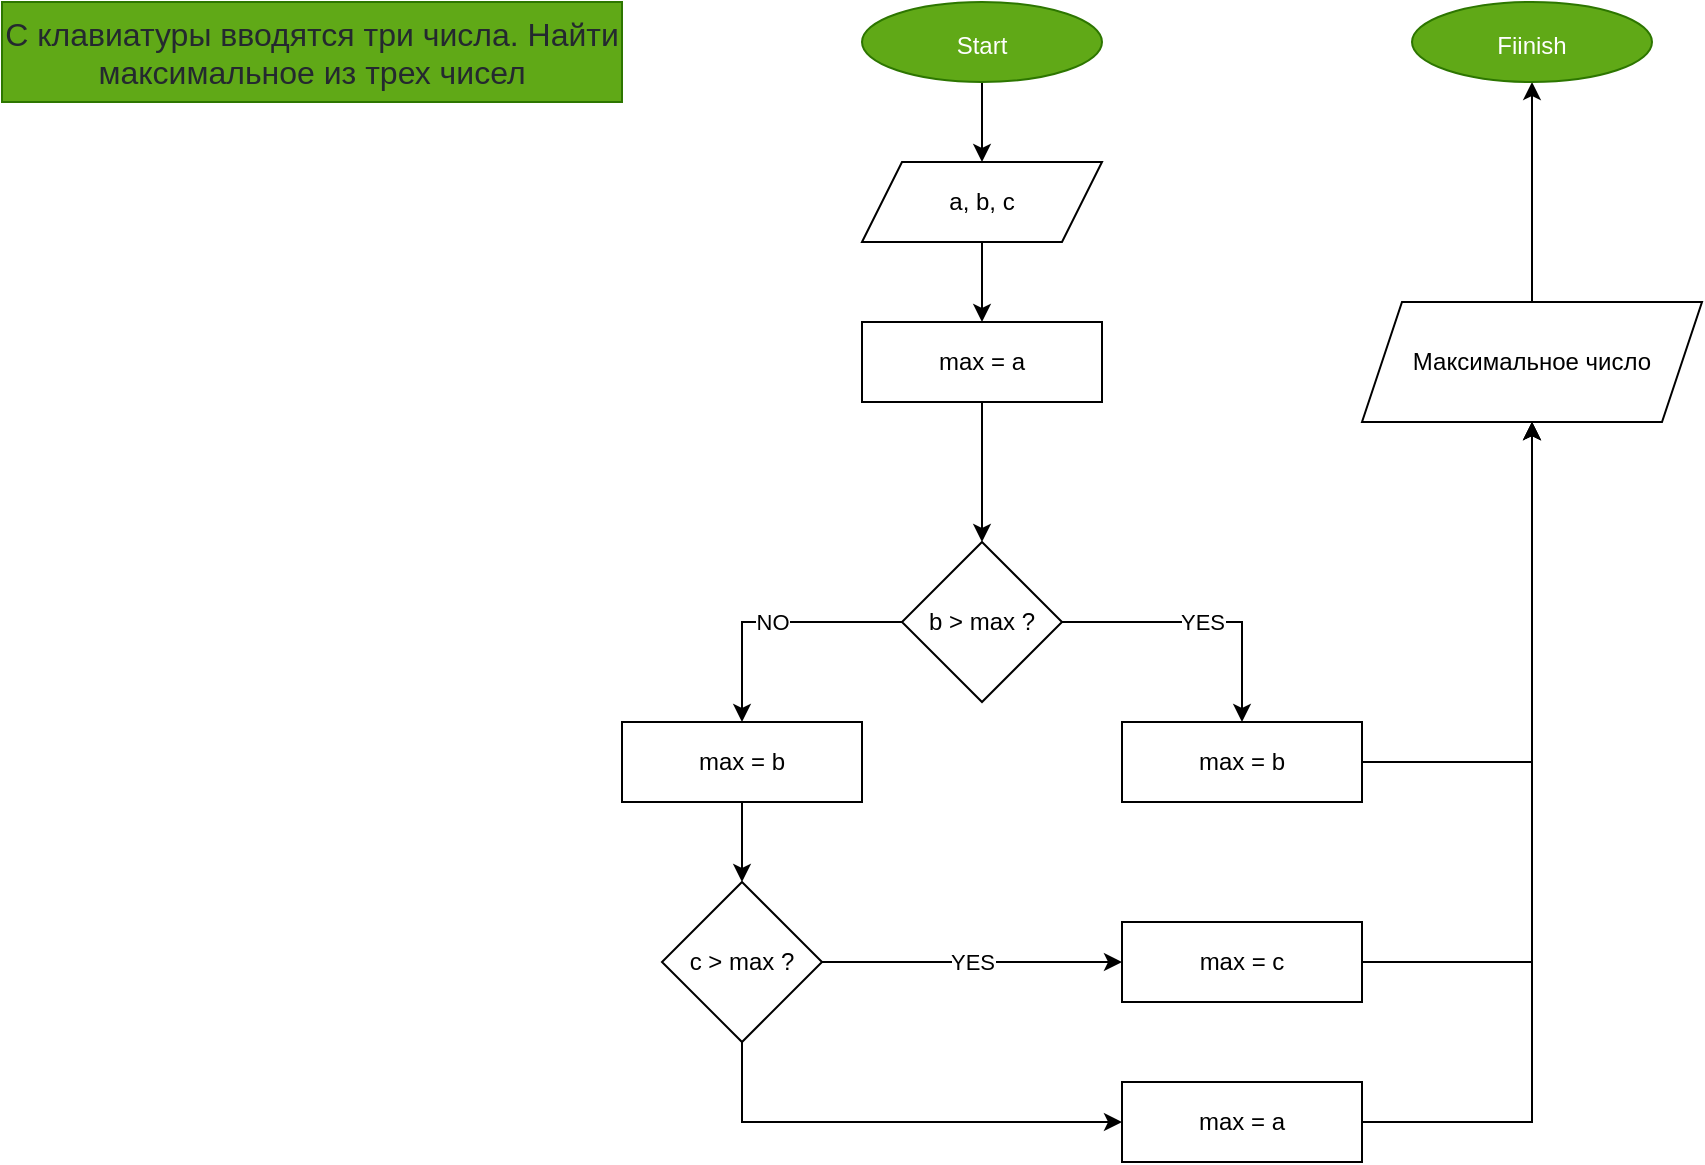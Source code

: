 <mxfile>
    <diagram id="SxXUpXRlYN5-KcT3g5du" name="Страница 1">
        <mxGraphModel dx="565" dy="456" grid="1" gridSize="10" guides="1" tooltips="1" connect="1" arrows="1" fold="1" page="1" pageScale="1" pageWidth="1169" pageHeight="827" math="0" shadow="0">
            <root>
                <mxCell id="0"/>
                <mxCell id="1" parent="0"/>
                <mxCell id="-rd39wIDKPFp7EG9uq2Z-1" value="&lt;b id=&quot;docs-internal-guid-a1e91b18-7fff-61ed-d524-0f7aa7bee807&quot; style=&quot;font-weight:normal;&quot;&gt;&lt;span style=&quot;font-size: 12pt; font-family: Arial; color: rgb(36, 41, 47); background-color: transparent; font-weight: 400; font-style: normal; font-variant: normal; text-decoration: none; vertical-align: baseline;&quot;&gt;С клавиатуры вводятся три числа. Найти максимальное из трех чисел&lt;/span&gt;&lt;/b&gt;" style="text;whiteSpace=wrap;html=1;align=center;fillColor=#60a917;fontColor=#ffffff;strokeColor=#2D7600;" parent="1" vertex="1">
                    <mxGeometry width="310" height="50" as="geometry"/>
                </mxCell>
                <mxCell id="-rd39wIDKPFp7EG9uq2Z-4" style="edgeStyle=orthogonalEdgeStyle;rounded=0;orthogonalLoop=1;jettySize=auto;html=1;exitX=0.5;exitY=1;exitDx=0;exitDy=0;entryX=0.5;entryY=0;entryDx=0;entryDy=0;" parent="1" source="-rd39wIDKPFp7EG9uq2Z-5" target="-rd39wIDKPFp7EG9uq2Z-7" edge="1">
                    <mxGeometry relative="1" as="geometry"/>
                </mxCell>
                <mxCell id="-rd39wIDKPFp7EG9uq2Z-5" value="&lt;font style=&quot;font-size: 12px;&quot;&gt;Start&lt;/font&gt;" style="ellipse;whiteSpace=wrap;html=1;fontSize=16;fillColor=#60a917;strokeColor=#2D7600;fontColor=#ffffff;" parent="1" vertex="1">
                    <mxGeometry x="430" width="120" height="40" as="geometry"/>
                </mxCell>
                <mxCell id="-rd39wIDKPFp7EG9uq2Z-19" style="edgeStyle=orthogonalEdgeStyle;rounded=0;orthogonalLoop=1;jettySize=auto;html=1;exitX=0.5;exitY=1;exitDx=0;exitDy=0;entryX=0.5;entryY=0;entryDx=0;entryDy=0;" parent="1" source="-rd39wIDKPFp7EG9uq2Z-7" target="-rd39wIDKPFp7EG9uq2Z-18" edge="1">
                    <mxGeometry relative="1" as="geometry"/>
                </mxCell>
                <mxCell id="-rd39wIDKPFp7EG9uq2Z-7" value="a, b, c" style="shape=parallelogram;perimeter=parallelogramPerimeter;whiteSpace=wrap;html=1;fixedSize=1;" parent="1" vertex="1">
                    <mxGeometry x="430" y="80" width="120" height="40" as="geometry"/>
                </mxCell>
                <mxCell id="-rd39wIDKPFp7EG9uq2Z-8" value="NO" style="edgeStyle=orthogonalEdgeStyle;rounded=0;orthogonalLoop=1;jettySize=auto;html=1;exitX=0;exitY=0.5;exitDx=0;exitDy=0;entryX=0.5;entryY=0;entryDx=0;entryDy=0;" parent="1" source="-rd39wIDKPFp7EG9uq2Z-10" target="-rd39wIDKPFp7EG9uq2Z-14" edge="1">
                    <mxGeometry relative="1" as="geometry"/>
                </mxCell>
                <mxCell id="-rd39wIDKPFp7EG9uq2Z-9" value="YES" style="edgeStyle=orthogonalEdgeStyle;rounded=0;orthogonalLoop=1;jettySize=auto;html=1;exitX=1;exitY=0.5;exitDx=0;exitDy=0;entryX=0.5;entryY=0;entryDx=0;entryDy=0;" parent="1" source="-rd39wIDKPFp7EG9uq2Z-10" target="-rd39wIDKPFp7EG9uq2Z-12" edge="1">
                    <mxGeometry relative="1" as="geometry"/>
                </mxCell>
                <mxCell id="-rd39wIDKPFp7EG9uq2Z-10" value="b &amp;gt; max ?" style="rhombus;whiteSpace=wrap;html=1;" parent="1" vertex="1">
                    <mxGeometry x="450" y="270" width="80" height="80" as="geometry"/>
                </mxCell>
                <mxCell id="-rd39wIDKPFp7EG9uq2Z-25" style="edgeStyle=orthogonalEdgeStyle;rounded=0;orthogonalLoop=1;jettySize=auto;html=1;exitX=1;exitY=0.5;exitDx=0;exitDy=0;entryX=0.5;entryY=1;entryDx=0;entryDy=0;" parent="1" source="-rd39wIDKPFp7EG9uq2Z-12" target="-rd39wIDKPFp7EG9uq2Z-16" edge="1">
                    <mxGeometry relative="1" as="geometry"/>
                </mxCell>
                <mxCell id="-rd39wIDKPFp7EG9uq2Z-12" value="max = b" style="rounded=0;whiteSpace=wrap;html=1;" parent="1" vertex="1">
                    <mxGeometry x="560" y="360" width="120" height="40" as="geometry"/>
                </mxCell>
                <mxCell id="-rd39wIDKPFp7EG9uq2Z-22" style="edgeStyle=orthogonalEdgeStyle;rounded=0;orthogonalLoop=1;jettySize=auto;html=1;exitX=0.5;exitY=1;exitDx=0;exitDy=0;entryX=0.5;entryY=0;entryDx=0;entryDy=0;" parent="1" source="-rd39wIDKPFp7EG9uq2Z-14" target="-rd39wIDKPFp7EG9uq2Z-21" edge="1">
                    <mxGeometry relative="1" as="geometry"/>
                </mxCell>
                <mxCell id="-rd39wIDKPFp7EG9uq2Z-14" value="max = b" style="rounded=0;whiteSpace=wrap;html=1;" parent="1" vertex="1">
                    <mxGeometry x="310" y="360" width="120" height="40" as="geometry"/>
                </mxCell>
                <mxCell id="-rd39wIDKPFp7EG9uq2Z-15" style="edgeStyle=orthogonalEdgeStyle;rounded=0;orthogonalLoop=1;jettySize=auto;html=1;exitX=0.5;exitY=0;exitDx=0;exitDy=0;entryX=0.5;entryY=1;entryDx=0;entryDy=0;" parent="1" source="-rd39wIDKPFp7EG9uq2Z-16" target="-rd39wIDKPFp7EG9uq2Z-17" edge="1">
                    <mxGeometry relative="1" as="geometry"/>
                </mxCell>
                <mxCell id="-rd39wIDKPFp7EG9uq2Z-16" value="Максимальное число" style="shape=parallelogram;perimeter=parallelogramPerimeter;whiteSpace=wrap;html=1;fixedSize=1;" parent="1" vertex="1">
                    <mxGeometry x="680" y="150" width="170" height="60" as="geometry"/>
                </mxCell>
                <mxCell id="-rd39wIDKPFp7EG9uq2Z-17" value="&lt;font style=&quot;font-size: 12px;&quot;&gt;Fiinish&lt;/font&gt;" style="ellipse;whiteSpace=wrap;html=1;fontSize=16;fillColor=#60a917;strokeColor=#2D7600;fontColor=#ffffff;" parent="1" vertex="1">
                    <mxGeometry x="705" width="120" height="40" as="geometry"/>
                </mxCell>
                <mxCell id="-rd39wIDKPFp7EG9uq2Z-20" style="edgeStyle=orthogonalEdgeStyle;rounded=0;orthogonalLoop=1;jettySize=auto;html=1;exitX=0.5;exitY=1;exitDx=0;exitDy=0;entryX=0.5;entryY=0;entryDx=0;entryDy=0;" parent="1" source="-rd39wIDKPFp7EG9uq2Z-18" target="-rd39wIDKPFp7EG9uq2Z-10" edge="1">
                    <mxGeometry relative="1" as="geometry"/>
                </mxCell>
                <mxCell id="-rd39wIDKPFp7EG9uq2Z-18" value="max = a" style="rounded=0;whiteSpace=wrap;html=1;" parent="1" vertex="1">
                    <mxGeometry x="430" y="160" width="120" height="40" as="geometry"/>
                </mxCell>
                <mxCell id="-rd39wIDKPFp7EG9uq2Z-24" value="YES" style="edgeStyle=orthogonalEdgeStyle;rounded=0;orthogonalLoop=1;jettySize=auto;html=1;exitX=1;exitY=0.5;exitDx=0;exitDy=0;entryX=0;entryY=0.5;entryDx=0;entryDy=0;" parent="1" source="-rd39wIDKPFp7EG9uq2Z-21" target="-rd39wIDKPFp7EG9uq2Z-23" edge="1">
                    <mxGeometry relative="1" as="geometry"/>
                </mxCell>
                <mxCell id="-rd39wIDKPFp7EG9uq2Z-29" style="edgeStyle=orthogonalEdgeStyle;rounded=0;orthogonalLoop=1;jettySize=auto;html=1;exitX=0.5;exitY=1;exitDx=0;exitDy=0;entryX=0;entryY=0.5;entryDx=0;entryDy=0;" parent="1" source="-rd39wIDKPFp7EG9uq2Z-21" target="-rd39wIDKPFp7EG9uq2Z-28" edge="1">
                    <mxGeometry relative="1" as="geometry"/>
                </mxCell>
                <mxCell id="-rd39wIDKPFp7EG9uq2Z-21" value="c &amp;gt; max ?" style="rhombus;whiteSpace=wrap;html=1;" parent="1" vertex="1">
                    <mxGeometry x="330" y="440" width="80" height="80" as="geometry"/>
                </mxCell>
                <mxCell id="-rd39wIDKPFp7EG9uq2Z-27" style="edgeStyle=orthogonalEdgeStyle;rounded=0;orthogonalLoop=1;jettySize=auto;html=1;exitX=1;exitY=0.5;exitDx=0;exitDy=0;entryX=0.5;entryY=1;entryDx=0;entryDy=0;" parent="1" source="-rd39wIDKPFp7EG9uq2Z-23" target="-rd39wIDKPFp7EG9uq2Z-16" edge="1">
                    <mxGeometry relative="1" as="geometry"/>
                </mxCell>
                <mxCell id="-rd39wIDKPFp7EG9uq2Z-23" value="max = c" style="rounded=0;whiteSpace=wrap;html=1;" parent="1" vertex="1">
                    <mxGeometry x="560" y="460" width="120" height="40" as="geometry"/>
                </mxCell>
                <mxCell id="-rd39wIDKPFp7EG9uq2Z-30" style="edgeStyle=orthogonalEdgeStyle;rounded=0;orthogonalLoop=1;jettySize=auto;html=1;exitX=1;exitY=0.5;exitDx=0;exitDy=0;entryX=0.5;entryY=1;entryDx=0;entryDy=0;" parent="1" source="-rd39wIDKPFp7EG9uq2Z-28" target="-rd39wIDKPFp7EG9uq2Z-16" edge="1">
                    <mxGeometry relative="1" as="geometry"/>
                </mxCell>
                <mxCell id="-rd39wIDKPFp7EG9uq2Z-28" value="max = a" style="rounded=0;whiteSpace=wrap;html=1;" parent="1" vertex="1">
                    <mxGeometry x="560" y="540" width="120" height="40" as="geometry"/>
                </mxCell>
            </root>
        </mxGraphModel>
    </diagram>
</mxfile>